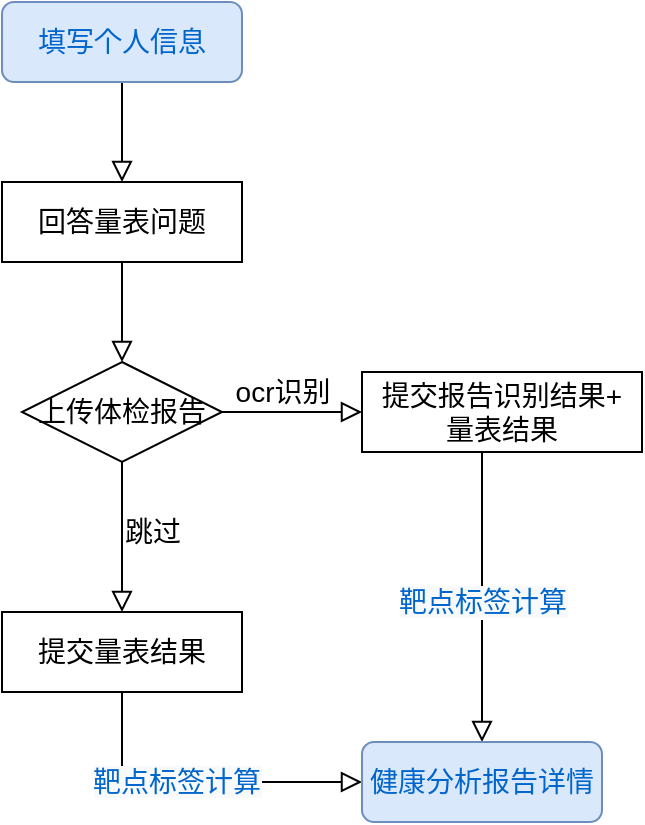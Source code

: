 <mxfile version="20.6.0" type="github" pages="4">
  <diagram id="C5RBs43oDa-KdzZeNtuy" name="Page-1">
    <mxGraphModel dx="981" dy="526" grid="1" gridSize="10" guides="1" tooltips="1" connect="1" arrows="1" fold="1" page="1" pageScale="1" pageWidth="827" pageHeight="1169" math="0" shadow="0">
      <root>
        <mxCell id="WIyWlLk6GJQsqaUBKTNV-0" />
        <mxCell id="WIyWlLk6GJQsqaUBKTNV-1" parent="WIyWlLk6GJQsqaUBKTNV-0" />
        <mxCell id="uPA5Kk64IpoEWsyWSFR3-6" style="edgeStyle=orthogonalEdgeStyle;shape=connector;rounded=0;orthogonalLoop=1;jettySize=auto;html=1;exitX=0.5;exitY=1;exitDx=0;exitDy=0;shadow=0;labelBackgroundColor=none;strokeColor=default;strokeWidth=1;fontFamily=Helvetica;fontSize=14;fontColor=default;endArrow=block;endFill=0;endSize=8;" edge="1" parent="WIyWlLk6GJQsqaUBKTNV-1" source="WIyWlLk6GJQsqaUBKTNV-3" target="uPA5Kk64IpoEWsyWSFR3-5">
          <mxGeometry relative="1" as="geometry" />
        </mxCell>
        <mxCell id="WIyWlLk6GJQsqaUBKTNV-3" value="填写个人信息" style="rounded=1;whiteSpace=wrap;html=1;fontSize=14;glass=0;strokeWidth=1;shadow=0;fillColor=#dae8fc;strokeColor=#6c8ebf;fontColor=#0066CC;" parent="WIyWlLk6GJQsqaUBKTNV-1" vertex="1">
          <mxGeometry x="160" y="80" width="120" height="40" as="geometry" />
        </mxCell>
        <mxCell id="uPA5Kk64IpoEWsyWSFR3-10" value="" style="edgeStyle=orthogonalEdgeStyle;shape=connector;rounded=0;orthogonalLoop=1;jettySize=auto;html=1;shadow=0;labelBackgroundColor=none;strokeColor=default;strokeWidth=1;fontFamily=Helvetica;fontSize=14;fontColor=default;endArrow=block;endFill=0;endSize=8;" edge="1" parent="WIyWlLk6GJQsqaUBKTNV-1" source="uPA5Kk64IpoEWsyWSFR3-5" target="uPA5Kk64IpoEWsyWSFR3-9">
          <mxGeometry relative="1" as="geometry" />
        </mxCell>
        <mxCell id="uPA5Kk64IpoEWsyWSFR3-5" value="回答量表问题" style="rounded=0;whiteSpace=wrap;html=1;fontFamily=Helvetica;fontSize=14;fontColor=default;" vertex="1" parent="WIyWlLk6GJQsqaUBKTNV-1">
          <mxGeometry x="160" y="170" width="120" height="40" as="geometry" />
        </mxCell>
        <mxCell id="uPA5Kk64IpoEWsyWSFR3-12" value="" style="edgeStyle=orthogonalEdgeStyle;shape=connector;rounded=0;orthogonalLoop=1;jettySize=auto;html=1;shadow=0;labelBackgroundColor=none;strokeColor=default;strokeWidth=1;fontFamily=Helvetica;fontSize=14;fontColor=default;endArrow=block;endFill=0;endSize=8;" edge="1" parent="WIyWlLk6GJQsqaUBKTNV-1" source="uPA5Kk64IpoEWsyWSFR3-9" target="uPA5Kk64IpoEWsyWSFR3-11">
          <mxGeometry relative="1" as="geometry" />
        </mxCell>
        <mxCell id="uPA5Kk64IpoEWsyWSFR3-16" value="" style="edgeStyle=orthogonalEdgeStyle;shape=connector;rounded=0;orthogonalLoop=1;jettySize=auto;html=1;shadow=0;labelBackgroundColor=none;strokeColor=default;strokeWidth=1;fontFamily=Helvetica;fontSize=14;fontColor=default;endArrow=block;endFill=0;endSize=8;" edge="1" parent="WIyWlLk6GJQsqaUBKTNV-1" source="uPA5Kk64IpoEWsyWSFR3-9" target="uPA5Kk64IpoEWsyWSFR3-15">
          <mxGeometry relative="1" as="geometry">
            <Array as="points">
              <mxPoint x="290" y="285" />
              <mxPoint x="290" y="285" />
            </Array>
          </mxGeometry>
        </mxCell>
        <mxCell id="uPA5Kk64IpoEWsyWSFR3-9" value="上传体检报告" style="rhombus;whiteSpace=wrap;html=1;fontSize=14;rounded=0;" vertex="1" parent="WIyWlLk6GJQsqaUBKTNV-1">
          <mxGeometry x="170" y="260" width="100" height="50" as="geometry" />
        </mxCell>
        <mxCell id="uPA5Kk64IpoEWsyWSFR3-20" style="edgeStyle=orthogonalEdgeStyle;shape=connector;rounded=0;orthogonalLoop=1;jettySize=auto;html=1;exitX=0.5;exitY=1;exitDx=0;exitDy=0;entryX=0;entryY=0.5;entryDx=0;entryDy=0;shadow=0;labelBackgroundColor=none;strokeColor=default;strokeWidth=1;fontFamily=Helvetica;fontSize=14;fontColor=default;endArrow=block;endFill=0;endSize=8;" edge="1" parent="WIyWlLk6GJQsqaUBKTNV-1" source="uPA5Kk64IpoEWsyWSFR3-11" target="uPA5Kk64IpoEWsyWSFR3-18">
          <mxGeometry relative="1" as="geometry" />
        </mxCell>
        <mxCell id="a7ockxT8gd_E8F5adEd2-1" value="&lt;span style=&quot;background-color: rgb(248, 249, 250);&quot;&gt;靶点标签计算&lt;/span&gt;" style="edgeLabel;html=1;align=center;verticalAlign=middle;resizable=0;points=[];fontSize=14;fontFamily=Helvetica;fontColor=#0066CC;" vertex="1" connectable="0" parent="uPA5Kk64IpoEWsyWSFR3-20">
          <mxGeometry x="-0.133" relative="1" as="geometry">
            <mxPoint as="offset" />
          </mxGeometry>
        </mxCell>
        <mxCell id="uPA5Kk64IpoEWsyWSFR3-11" value="提交量表结果" style="whiteSpace=wrap;html=1;fontSize=14;rounded=0;" vertex="1" parent="WIyWlLk6GJQsqaUBKTNV-1">
          <mxGeometry x="160" y="385" width="120" height="40" as="geometry" />
        </mxCell>
        <mxCell id="uPA5Kk64IpoEWsyWSFR3-14" value="跳过" style="text;html=1;align=center;verticalAlign=middle;resizable=0;points=[];autosize=1;strokeColor=none;fillColor=none;fontSize=14;fontFamily=Helvetica;fontColor=default;" vertex="1" parent="WIyWlLk6GJQsqaUBKTNV-1">
          <mxGeometry x="210" y="330" width="50" height="30" as="geometry" />
        </mxCell>
        <mxCell id="uPA5Kk64IpoEWsyWSFR3-19" style="edgeStyle=orthogonalEdgeStyle;shape=connector;rounded=0;orthogonalLoop=1;jettySize=auto;html=1;exitX=0.5;exitY=1;exitDx=0;exitDy=0;shadow=0;labelBackgroundColor=none;strokeColor=default;strokeWidth=1;fontFamily=Helvetica;fontSize=14;fontColor=default;endArrow=block;endFill=0;endSize=8;" edge="1" parent="WIyWlLk6GJQsqaUBKTNV-1" source="uPA5Kk64IpoEWsyWSFR3-15" target="uPA5Kk64IpoEWsyWSFR3-18">
          <mxGeometry relative="1" as="geometry">
            <Array as="points">
              <mxPoint x="400" y="340" />
              <mxPoint x="400" y="340" />
            </Array>
          </mxGeometry>
        </mxCell>
        <mxCell id="a7ockxT8gd_E8F5adEd2-0" value="&lt;span style=&quot;background-color: rgb(248, 249, 250);&quot;&gt;靶点标签计算&lt;/span&gt;" style="edgeLabel;html=1;align=center;verticalAlign=middle;resizable=0;points=[];fontSize=14;fontFamily=Helvetica;fontColor=#0066CC;" vertex="1" connectable="0" parent="uPA5Kk64IpoEWsyWSFR3-19">
          <mxGeometry x="-0.417" relative="1" as="geometry">
            <mxPoint y="40" as="offset" />
          </mxGeometry>
        </mxCell>
        <mxCell id="uPA5Kk64IpoEWsyWSFR3-15" value="提交报告识别结果+&lt;br style=&quot;font-size: 14px;&quot;&gt;量表结果" style="whiteSpace=wrap;html=1;fontSize=14;rounded=0;" vertex="1" parent="WIyWlLk6GJQsqaUBKTNV-1">
          <mxGeometry x="340" y="265" width="140" height="40" as="geometry" />
        </mxCell>
        <mxCell id="uPA5Kk64IpoEWsyWSFR3-17" value="ocr识别" style="text;html=1;align=center;verticalAlign=middle;resizable=0;points=[];autosize=1;strokeColor=none;fillColor=none;fontSize=14;fontFamily=Helvetica;fontColor=default;" vertex="1" parent="WIyWlLk6GJQsqaUBKTNV-1">
          <mxGeometry x="265" y="260" width="70" height="30" as="geometry" />
        </mxCell>
        <mxCell id="uPA5Kk64IpoEWsyWSFR3-18" value="健康分析报告详情" style="rounded=1;whiteSpace=wrap;html=1;fontSize=14;glass=0;strokeWidth=1;shadow=0;fillColor=#dae8fc;strokeColor=#6c8ebf;fontColor=#0066CC;" vertex="1" parent="WIyWlLk6GJQsqaUBKTNV-1">
          <mxGeometry x="340" y="450" width="120" height="40" as="geometry" />
        </mxCell>
      </root>
    </mxGraphModel>
  </diagram>
  <diagram id="mFHVo4JjALQR1NCGwVox" name="第 2 页">
    <mxGraphModel dx="1422" dy="762" grid="1" gridSize="10" guides="1" tooltips="1" connect="1" arrows="1" fold="1" page="1" pageScale="1" pageWidth="827" pageHeight="1169" math="0" shadow="0">
      <root>
        <mxCell id="0" />
        <mxCell id="1" parent="0" />
        <mxCell id="bR8g4ZqdBCdwD7VGyjoR-1" value="" style="rounded=0;html=1;jettySize=auto;orthogonalLoop=1;fontSize=14;endArrow=block;endFill=0;endSize=8;strokeWidth=1;shadow=0;labelBackgroundColor=none;edgeStyle=orthogonalEdgeStyle;" edge="1" parent="1" source="bR8g4ZqdBCdwD7VGyjoR-3" target="bR8g4ZqdBCdwD7VGyjoR-5">
          <mxGeometry relative="1" as="geometry" />
        </mxCell>
        <mxCell id="bR8g4ZqdBCdwD7VGyjoR-17" style="edgeStyle=orthogonalEdgeStyle;shape=connector;rounded=0;orthogonalLoop=1;jettySize=auto;html=1;exitX=0.5;exitY=1;exitDx=0;exitDy=0;shadow=0;labelBackgroundColor=none;strokeColor=default;strokeWidth=1;fontFamily=Helvetica;fontSize=14;fontColor=#0066CC;endArrow=block;endFill=0;endSize=8;" edge="1" parent="1" source="bR8g4ZqdBCdwD7VGyjoR-3" target="bR8g4ZqdBCdwD7VGyjoR-7">
          <mxGeometry relative="1" as="geometry" />
        </mxCell>
        <mxCell id="bR8g4ZqdBCdwD7VGyjoR-3" value="创建量表" style="rounded=1;whiteSpace=wrap;html=1;fontSize=14;glass=0;strokeWidth=1;shadow=0;fillColor=#dae8fc;strokeColor=#6c8ebf;fontColor=#0066CC;" vertex="1" parent="1">
          <mxGeometry x="220" y="185" width="120" height="40" as="geometry" />
        </mxCell>
        <mxCell id="bR8g4ZqdBCdwD7VGyjoR-4" value="是" style="edgeStyle=orthogonalEdgeStyle;rounded=0;html=1;jettySize=auto;orthogonalLoop=1;fontSize=14;endArrow=block;endFill=0;endSize=8;strokeWidth=1;shadow=0;labelBackgroundColor=none;" edge="1" parent="1" source="bR8g4ZqdBCdwD7VGyjoR-5" target="bR8g4ZqdBCdwD7VGyjoR-10">
          <mxGeometry y="10" relative="1" as="geometry">
            <mxPoint as="offset" />
            <mxPoint x="490" y="285" as="targetPoint" />
          </mxGeometry>
        </mxCell>
        <mxCell id="bR8g4ZqdBCdwD7VGyjoR-5" value="是否关联标签库" style="rhombus;whiteSpace=wrap;html=1;shadow=0;fontFamily=Helvetica;fontSize=14;align=center;strokeWidth=1;spacing=6;spacingTop=-4;" vertex="1" parent="1">
          <mxGeometry x="430" y="170" width="120" height="70" as="geometry" />
        </mxCell>
        <mxCell id="bR8g4ZqdBCdwD7VGyjoR-18" style="edgeStyle=orthogonalEdgeStyle;shape=connector;rounded=0;orthogonalLoop=1;jettySize=auto;html=1;shadow=0;labelBackgroundColor=none;strokeColor=default;strokeWidth=1;fontFamily=Helvetica;fontSize=14;fontColor=#0066CC;endArrow=block;endFill=0;endSize=8;" edge="1" parent="1" source="bR8g4ZqdBCdwD7VGyjoR-7" target="bR8g4ZqdBCdwD7VGyjoR-9">
          <mxGeometry relative="1" as="geometry" />
        </mxCell>
        <mxCell id="bR8g4ZqdBCdwD7VGyjoR-7" value="创建版本" style="rounded=0;whiteSpace=wrap;html=1;fontSize=14;" vertex="1" parent="1">
          <mxGeometry x="220" y="285" width="120" height="40" as="geometry" />
        </mxCell>
        <mxCell id="bR8g4ZqdBCdwD7VGyjoR-20" style="edgeStyle=orthogonalEdgeStyle;shape=connector;rounded=0;orthogonalLoop=1;jettySize=auto;html=1;exitX=1;exitY=0.5;exitDx=0;exitDy=0;shadow=0;labelBackgroundColor=none;strokeColor=default;strokeWidth=1;fontFamily=Helvetica;fontSize=14;fontColor=#0066CC;endArrow=block;endFill=0;endSize=8;" edge="1" parent="1" source="bR8g4ZqdBCdwD7VGyjoR-9" target="bR8g4ZqdBCdwD7VGyjoR-13">
          <mxGeometry relative="1" as="geometry" />
        </mxCell>
        <mxCell id="bR8g4ZqdBCdwD7VGyjoR-9" value="添加问题" style="whiteSpace=wrap;html=1;rounded=0;fontSize=14;" vertex="1" parent="1">
          <mxGeometry x="220" y="385" width="120" height="40" as="geometry" />
        </mxCell>
        <mxCell id="bR8g4ZqdBCdwD7VGyjoR-10" value="关联标签" style="rounded=0;whiteSpace=wrap;html=1;fontSize=14;" vertex="1" parent="1">
          <mxGeometry x="430" y="285" width="120" height="40" as="geometry" />
        </mxCell>
        <mxCell id="bR8g4ZqdBCdwD7VGyjoR-19" style="edgeStyle=orthogonalEdgeStyle;shape=connector;rounded=0;orthogonalLoop=1;jettySize=auto;html=1;exitX=0.5;exitY=0;exitDx=0;exitDy=0;entryX=0.5;entryY=1;entryDx=0;entryDy=0;shadow=0;labelBackgroundColor=none;strokeColor=default;strokeWidth=1;fontFamily=Helvetica;fontSize=14;fontColor=#0066CC;endArrow=block;endFill=0;endSize=8;" edge="1" parent="1" source="bR8g4ZqdBCdwD7VGyjoR-13" target="bR8g4ZqdBCdwD7VGyjoR-10">
          <mxGeometry relative="1" as="geometry" />
        </mxCell>
        <mxCell id="bR8g4ZqdBCdwD7VGyjoR-21" style="edgeStyle=orthogonalEdgeStyle;shape=connector;rounded=0;orthogonalLoop=1;jettySize=auto;html=1;exitX=0.5;exitY=1;exitDx=0;exitDy=0;entryX=0.5;entryY=0;entryDx=0;entryDy=0;shadow=0;labelBackgroundColor=none;strokeColor=default;strokeWidth=1;fontFamily=Helvetica;fontSize=14;fontColor=#0066CC;endArrow=block;endFill=0;endSize=8;" edge="1" parent="1" source="bR8g4ZqdBCdwD7VGyjoR-13" target="bR8g4ZqdBCdwD7VGyjoR-15">
          <mxGeometry relative="1" as="geometry" />
        </mxCell>
        <mxCell id="bR8g4ZqdBCdwD7VGyjoR-13" value="添加选项" style="whiteSpace=wrap;html=1;rounded=0;fontSize=14;" vertex="1" parent="1">
          <mxGeometry x="430" y="385" width="120" height="40" as="geometry" />
        </mxCell>
        <mxCell id="bR8g4ZqdBCdwD7VGyjoR-22" style="edgeStyle=orthogonalEdgeStyle;shape=connector;rounded=0;orthogonalLoop=1;jettySize=auto;html=1;exitX=0.5;exitY=1;exitDx=0;exitDy=0;entryX=0.5;entryY=0;entryDx=0;entryDy=0;shadow=0;labelBackgroundColor=none;strokeColor=default;strokeWidth=1;fontFamily=Helvetica;fontSize=14;fontColor=#0066CC;endArrow=block;endFill=0;endSize=8;" edge="1" parent="1" source="bR8g4ZqdBCdwD7VGyjoR-15" target="bR8g4ZqdBCdwD7VGyjoR-16">
          <mxGeometry relative="1" as="geometry" />
        </mxCell>
        <mxCell id="bR8g4ZqdBCdwD7VGyjoR-15" value="逻辑设置" style="whiteSpace=wrap;html=1;rounded=0;fontSize=14;" vertex="1" parent="1">
          <mxGeometry x="430" y="495" width="120" height="40" as="geometry" />
        </mxCell>
        <mxCell id="bR8g4ZqdBCdwD7VGyjoR-16" value="发布版本" style="rounded=1;whiteSpace=wrap;html=1;fillColor=#dae8fc;strokeColor=#6c8ebf;fontColor=#0066CC;fontSize=14;" vertex="1" parent="1">
          <mxGeometry x="430" y="595" width="120" height="40" as="geometry" />
        </mxCell>
      </root>
    </mxGraphModel>
  </diagram>
  <diagram id="Ik3aWPApvec9ot1NYcCt" name="第 3 页">
    <mxGraphModel dx="1422" dy="762" grid="1" gridSize="10" guides="1" tooltips="1" connect="1" arrows="1" fold="1" page="1" pageScale="1" pageWidth="827" pageHeight="1169" math="0" shadow="0">
      <root>
        <mxCell id="0" />
        <mxCell id="1" parent="0" />
        <mxCell id="OA80xv9Hm5rJ5fd9N5_D-1" style="edgeStyle=orthogonalEdgeStyle;shape=connector;rounded=0;orthogonalLoop=1;jettySize=auto;html=1;exitX=0.5;exitY=1;exitDx=0;exitDy=0;shadow=0;labelBackgroundColor=none;strokeColor=default;strokeWidth=1;fontFamily=Helvetica;fontSize=11;fontColor=default;endArrow=block;endFill=0;endSize=8;entryX=0.5;entryY=0;entryDx=0;entryDy=0;" edge="1" parent="1" source="OA80xv9Hm5rJ5fd9N5_D-2" target="OA80xv9Hm5rJ5fd9N5_D-7">
          <mxGeometry relative="1" as="geometry">
            <mxPoint x="210" y="130" as="targetPoint" />
          </mxGeometry>
        </mxCell>
        <mxCell id="OA80xv9Hm5rJ5fd9N5_D-2" value="B端&lt;br style=&quot;font-size: 14px;&quot;&gt;回答量表问题" style="rounded=1;whiteSpace=wrap;html=1;fontSize=14;glass=0;strokeWidth=1;shadow=0;fillColor=#dae8fc;strokeColor=#6c8ebf;fontColor=#0066CC;" vertex="1" parent="1">
          <mxGeometry x="150" y="40" width="120" height="40" as="geometry" />
        </mxCell>
        <mxCell id="OA80xv9Hm5rJ5fd9N5_D-19" style="edgeStyle=orthogonalEdgeStyle;shape=connector;rounded=0;orthogonalLoop=1;jettySize=auto;html=1;exitX=0.5;exitY=1;exitDx=0;exitDy=0;shadow=0;labelBackgroundColor=none;strokeColor=default;strokeWidth=1;fontFamily=Helvetica;fontSize=11;fontColor=#0066CC;endArrow=block;endFill=0;endSize=8;entryX=0.5;entryY=0;entryDx=0;entryDy=0;" edge="1" parent="1" source="OA80xv9Hm5rJ5fd9N5_D-7" target="OA80xv9Hm5rJ5fd9N5_D-26">
          <mxGeometry relative="1" as="geometry">
            <mxPoint x="90" y="230" as="targetPoint" />
            <Array as="points">
              <mxPoint x="210" y="190" />
              <mxPoint x="90" y="190" />
            </Array>
          </mxGeometry>
        </mxCell>
        <mxCell id="ejyXM2cy9NARYz0SqzPb-1" value="跳过" style="edgeLabel;html=1;align=center;verticalAlign=middle;resizable=0;points=[];fontSize=14;fontFamily=Helvetica;fontColor=#0066CC;" vertex="1" connectable="0" parent="OA80xv9Hm5rJ5fd9N5_D-19">
          <mxGeometry x="-0.211" relative="1" as="geometry">
            <mxPoint as="offset" />
          </mxGeometry>
        </mxCell>
        <mxCell id="OA80xv9Hm5rJ5fd9N5_D-20" style="edgeStyle=orthogonalEdgeStyle;shape=connector;rounded=0;orthogonalLoop=1;jettySize=auto;html=1;exitX=0.5;exitY=1;exitDx=0;exitDy=0;shadow=0;labelBackgroundColor=none;strokeColor=default;strokeWidth=1;fontFamily=Helvetica;fontSize=11;fontColor=#0066CC;endArrow=block;endFill=0;endSize=8;" edge="1" parent="1" source="OA80xv9Hm5rJ5fd9N5_D-7">
          <mxGeometry relative="1" as="geometry">
            <mxPoint x="330" y="220" as="targetPoint" />
          </mxGeometry>
        </mxCell>
        <mxCell id="ejyXM2cy9NARYz0SqzPb-2" value="&lt;span style=&quot;background-color: rgb(248, 249, 250);&quot;&gt;&lt;font style=&quot;font-size: 14px;&quot;&gt;ocr识别&lt;/font&gt;&lt;/span&gt;" style="edgeLabel;html=1;align=center;verticalAlign=middle;resizable=0;points=[];fontSize=14;fontFamily=Helvetica;fontColor=#0066CC;" vertex="1" connectable="0" parent="OA80xv9Hm5rJ5fd9N5_D-20">
          <mxGeometry x="0.156" relative="1" as="geometry">
            <mxPoint as="offset" />
          </mxGeometry>
        </mxCell>
        <mxCell id="OA80xv9Hm5rJ5fd9N5_D-7" value="上传体检报告" style="rhombus;whiteSpace=wrap;html=1;fontSize=14;rounded=0;" vertex="1" parent="1">
          <mxGeometry x="147.5" y="110" width="125" height="50" as="geometry" />
        </mxCell>
        <mxCell id="OA80xv9Hm5rJ5fd9N5_D-26" value="&lt;span style=&quot;font-size: 14px;&quot;&gt;提交量表结果&lt;/span&gt;" style="rounded=1;whiteSpace=wrap;html=1;fontSize=14;glass=0;strokeWidth=1;shadow=0;fillColor=#dae8fc;strokeColor=#6c8ebf;fontColor=#0066CC;" vertex="1" parent="1">
          <mxGeometry x="30" y="220" width="120" height="60" as="geometry" />
        </mxCell>
        <mxCell id="OA80xv9Hm5rJ5fd9N5_D-27" value="&lt;span style=&quot;font-size: 14px;&quot;&gt;提交报告识别结果+&lt;/span&gt;&lt;br style=&quot;font-size: 14px;&quot;&gt;&lt;span style=&quot;font-size: 14px;&quot;&gt;量表结果&amp;nbsp;&lt;/span&gt;" style="rounded=1;whiteSpace=wrap;html=1;fontSize=14;glass=0;strokeWidth=1;shadow=0;fillColor=#dae8fc;strokeColor=#6c8ebf;fontColor=#0066CC;" vertex="1" parent="1">
          <mxGeometry x="270" y="220" width="120" height="60" as="geometry" />
        </mxCell>
      </root>
    </mxGraphModel>
  </diagram>
  <diagram id="NoW4nZaelwq5kvm14gWY" name="第 4 页">
    <mxGraphModel dx="1422" dy="762" grid="1" gridSize="10" guides="1" tooltips="1" connect="1" arrows="1" fold="1" page="1" pageScale="1" pageWidth="827" pageHeight="1169" math="0" shadow="0">
      <root>
        <mxCell id="0" />
        <mxCell id="1" parent="0" />
        <mxCell id="fM-O2CwVUyrvt5XrUlfc-4" style="edgeStyle=orthogonalEdgeStyle;shape=connector;rounded=0;orthogonalLoop=1;jettySize=auto;html=1;exitX=0.5;exitY=1;exitDx=0;exitDy=0;entryX=0.5;entryY=0;entryDx=0;entryDy=0;shadow=0;labelBackgroundColor=none;strokeColor=default;strokeWidth=1;fontFamily=Helvetica;fontSize=14;fontColor=#1A1A1A;endArrow=block;endFill=0;endSize=8;" edge="1" parent="1" source="fM-O2CwVUyrvt5XrUlfc-1" target="fM-O2CwVUyrvt5XrUlfc-3">
          <mxGeometry relative="1" as="geometry" />
        </mxCell>
        <mxCell id="fM-O2CwVUyrvt5XrUlfc-1" value="&lt;font style=&quot;font-size: 14px;&quot;&gt;营养师工作台&lt;/font&gt;" style="rounded=1;whiteSpace=wrap;html=1;fontSize=12;glass=0;strokeWidth=1;shadow=0;fillColor=#dae8fc;strokeColor=#6c8ebf;fontColor=#0066CC;" vertex="1" parent="1">
          <mxGeometry x="294" y="50" width="120" height="40" as="geometry" />
        </mxCell>
        <mxCell id="fM-O2CwVUyrvt5XrUlfc-20" style="edgeStyle=orthogonalEdgeStyle;shape=connector;rounded=0;orthogonalLoop=1;jettySize=auto;html=1;exitX=1;exitY=0.5;exitDx=0;exitDy=0;shadow=0;labelBackgroundColor=none;strokeColor=default;strokeWidth=1;fontFamily=Helvetica;fontSize=14;fontColor=#1A1A1A;endArrow=block;endFill=0;endSize=8;" edge="1" parent="1" source="fM-O2CwVUyrvt5XrUlfc-2">
          <mxGeometry relative="1" as="geometry">
            <mxPoint x="290" y="70" as="targetPoint" />
          </mxGeometry>
        </mxCell>
        <mxCell id="fM-O2CwVUyrvt5XrUlfc-2" value="&lt;font color=&quot;#1a1a1a&quot; style=&quot;font-size: 14px;&quot;&gt;调查结果&lt;/font&gt;" style="shape=document;whiteSpace=wrap;html=1;boundedLbl=1;fontFamily=Helvetica;fontSize=11;fontColor=#0066CC;" vertex="1" parent="1">
          <mxGeometry x="40" y="40" width="120" height="60" as="geometry" />
        </mxCell>
        <mxCell id="fM-O2CwVUyrvt5XrUlfc-6" style="edgeStyle=orthogonalEdgeStyle;shape=connector;rounded=0;orthogonalLoop=1;jettySize=auto;html=1;exitX=0.5;exitY=1;exitDx=0;exitDy=0;shadow=0;labelBackgroundColor=none;strokeColor=default;strokeWidth=1;fontFamily=Helvetica;fontSize=14;fontColor=#1A1A1A;endArrow=block;endFill=0;endSize=8;" edge="1" parent="1" source="fM-O2CwVUyrvt5XrUlfc-3" target="fM-O2CwVUyrvt5XrUlfc-5">
          <mxGeometry relative="1" as="geometry" />
        </mxCell>
        <mxCell id="fM-O2CwVUyrvt5XrUlfc-25" style="edgeStyle=orthogonalEdgeStyle;shape=connector;rounded=0;orthogonalLoop=1;jettySize=auto;html=1;exitX=1;exitY=0.5;exitDx=0;exitDy=0;entryX=0;entryY=0.394;entryDx=0;entryDy=0;entryPerimeter=0;shadow=0;labelBackgroundColor=none;strokeColor=default;strokeWidth=1;fontFamily=Helvetica;fontSize=13;fontColor=#000000;endArrow=block;endFill=0;endSize=8;" edge="1" parent="1" source="fM-O2CwVUyrvt5XrUlfc-3" target="fM-O2CwVUyrvt5XrUlfc-23">
          <mxGeometry relative="1" as="geometry" />
        </mxCell>
        <mxCell id="fM-O2CwVUyrvt5XrUlfc-3" value="客户详情" style="rounded=0;whiteSpace=wrap;html=1;fontFamily=Helvetica;fontSize=14;fontColor=#1A1A1A;" vertex="1" parent="1">
          <mxGeometry x="294" y="130" width="120" height="40" as="geometry" />
        </mxCell>
        <mxCell id="fM-O2CwVUyrvt5XrUlfc-8" value="" style="edgeStyle=orthogonalEdgeStyle;shape=connector;rounded=0;orthogonalLoop=1;jettySize=auto;html=1;shadow=0;labelBackgroundColor=none;strokeColor=default;strokeWidth=1;fontFamily=Helvetica;fontSize=14;fontColor=#1A1A1A;endArrow=block;endFill=0;endSize=8;" edge="1" parent="1" source="fM-O2CwVUyrvt5XrUlfc-5" target="fM-O2CwVUyrvt5XrUlfc-7">
          <mxGeometry relative="1" as="geometry" />
        </mxCell>
        <mxCell id="fM-O2CwVUyrvt5XrUlfc-12" style="edgeStyle=orthogonalEdgeStyle;shape=connector;rounded=0;orthogonalLoop=1;jettySize=auto;html=1;exitX=1;exitY=0.5;exitDx=0;exitDy=0;entryX=0.5;entryY=0;entryDx=0;entryDy=0;shadow=0;labelBackgroundColor=none;strokeColor=default;strokeWidth=1;fontFamily=Helvetica;fontSize=14;fontColor=#1A1A1A;endArrow=block;endFill=0;endSize=8;" edge="1" parent="1" source="fM-O2CwVUyrvt5XrUlfc-5" target="fM-O2CwVUyrvt5XrUlfc-11">
          <mxGeometry relative="1" as="geometry" />
        </mxCell>
        <mxCell id="fM-O2CwVUyrvt5XrUlfc-5" value="服务状态" style="rhombus;whiteSpace=wrap;html=1;fontSize=14;fontColor=#1A1A1A;rounded=0;fontFamily=Helvetica;" vertex="1" parent="1">
          <mxGeometry x="294" y="210" width="120" height="50" as="geometry" />
        </mxCell>
        <mxCell id="fM-O2CwVUyrvt5XrUlfc-15" style="edgeStyle=orthogonalEdgeStyle;shape=connector;rounded=0;orthogonalLoop=1;jettySize=auto;html=1;exitX=0.5;exitY=1;exitDx=0;exitDy=0;shadow=0;labelBackgroundColor=none;strokeColor=default;strokeWidth=1;fontFamily=Helvetica;fontSize=14;fontColor=#1A1A1A;endArrow=block;endFill=0;endSize=8;" edge="1" parent="1" source="fM-O2CwVUyrvt5XrUlfc-7" target="fM-O2CwVUyrvt5XrUlfc-14">
          <mxGeometry relative="1" as="geometry">
            <mxPoint x="160" y="435" as="sourcePoint" />
          </mxGeometry>
        </mxCell>
        <mxCell id="fM-O2CwVUyrvt5XrUlfc-17" value="更新pdf" style="edgeLabel;html=1;align=center;verticalAlign=middle;resizable=0;points=[];fontSize=14;fontFamily=Helvetica;fontColor=#1A1A1A;" vertex="1" connectable="0" parent="fM-O2CwVUyrvt5XrUlfc-15">
          <mxGeometry x="-0.147" y="1" relative="1" as="geometry">
            <mxPoint x="37" as="offset" />
          </mxGeometry>
        </mxCell>
        <mxCell id="fM-O2CwVUyrvt5XrUlfc-7" value="修改并保存&lt;br&gt;营养配方" style="whiteSpace=wrap;html=1;fontSize=14;fontColor=#1A1A1A;rounded=0;" vertex="1" parent="1">
          <mxGeometry x="110" y="330" width="120" height="40" as="geometry" />
        </mxCell>
        <mxCell id="fM-O2CwVUyrvt5XrUlfc-10" value="已完成" style="text;html=1;align=center;verticalAlign=middle;resizable=0;points=[];autosize=1;strokeColor=none;fillColor=none;fontSize=14;fontFamily=Helvetica;fontColor=#0066CC;" vertex="1" parent="1">
          <mxGeometry x="200" y="210" width="70" height="30" as="geometry" />
        </mxCell>
        <mxCell id="fM-O2CwVUyrvt5XrUlfc-16" style="edgeStyle=orthogonalEdgeStyle;shape=connector;rounded=0;orthogonalLoop=1;jettySize=auto;html=1;exitX=0.5;exitY=1;exitDx=0;exitDy=0;shadow=0;labelBackgroundColor=none;strokeColor=default;strokeWidth=1;fontFamily=Helvetica;fontSize=14;fontColor=#1A1A1A;endArrow=block;endFill=0;endSize=8;" edge="1" parent="1" source="fM-O2CwVUyrvt5XrUlfc-11">
          <mxGeometry relative="1" as="geometry">
            <mxPoint x="350" y="545" as="targetPoint" />
            <mxPoint x="550" y="435" as="sourcePoint" />
          </mxGeometry>
        </mxCell>
        <mxCell id="fM-O2CwVUyrvt5XrUlfc-18" value="生成pdf" style="edgeLabel;html=1;align=center;verticalAlign=middle;resizable=0;points=[];fontSize=14;fontFamily=Helvetica;fontColor=#1A1A1A;" vertex="1" connectable="0" parent="fM-O2CwVUyrvt5XrUlfc-16">
          <mxGeometry x="-0.097" y="-1" relative="1" as="geometry">
            <mxPoint x="-33" as="offset" />
          </mxGeometry>
        </mxCell>
        <mxCell id="fM-O2CwVUyrvt5XrUlfc-19" value="服务状态更新为已完成" style="edgeLabel;html=1;align=center;verticalAlign=middle;resizable=0;points=[];fontSize=14;fontFamily=Helvetica;fontColor=#1A1A1A;" vertex="1" connectable="0" parent="fM-O2CwVUyrvt5XrUlfc-16">
          <mxGeometry x="-0.755" y="-1" relative="1" as="geometry">
            <mxPoint y="-8" as="offset" />
          </mxGeometry>
        </mxCell>
        <mxCell id="fM-O2CwVUyrvt5XrUlfc-11" value="保存营养配方" style="whiteSpace=wrap;html=1;fontSize=14;fontColor=#1A1A1A;rounded=0;fontFamily=Helvetica;" vertex="1" parent="1">
          <mxGeometry x="500" y="330" width="120" height="40" as="geometry" />
        </mxCell>
        <mxCell id="fM-O2CwVUyrvt5XrUlfc-13" value="未完成" style="text;html=1;align=center;verticalAlign=middle;resizable=0;points=[];autosize=1;strokeColor=none;fillColor=none;fontSize=14;fontFamily=Helvetica;fontColor=#0066CC;" vertex="1" parent="1">
          <mxGeometry x="440" y="210" width="70" height="30" as="geometry" />
        </mxCell>
        <mxCell id="fM-O2CwVUyrvt5XrUlfc-14" value="&lt;font style=&quot;font-size: 14px;&quot;&gt;下载健康分析报告pdf&lt;/font&gt;" style="rounded=1;whiteSpace=wrap;html=1;fontSize=12;glass=0;strokeWidth=1;shadow=0;fillColor=#dae8fc;strokeColor=#6c8ebf;fontColor=#0066CC;" vertex="1" parent="1">
          <mxGeometry x="290" y="545" width="120" height="40" as="geometry" />
        </mxCell>
        <mxCell id="fM-O2CwVUyrvt5XrUlfc-23" value="&lt;p style=&quot;margin-top: 0pt; margin-bottom: 0pt; margin-left: 0in; text-align: left; direction: ltr; unicode-bidi: embed; word-break: normal; line-height: 0px; font-size: 13px;&quot;&gt;&lt;font style=&quot;font-size: 13px;&quot;&gt;&lt;span style=&quot;font-family: 等线;&quot;&gt;查看&lt;/span&gt;&lt;span style=&quot;font-family: 等线;&quot;&gt;/&lt;/span&gt;&lt;span style=&quot;font-family: 等线;&quot;&gt;修改用户画像&lt;/span&gt;&lt;/font&gt;&lt;/p&gt;&lt;font style=&quot;font-size: 13px;&quot;&gt;&lt;br&gt;&lt;br&gt;&lt;/font&gt;&lt;p style=&quot;margin-top: 0pt; margin-bottom: 0pt; margin-left: 0in; text-align: left; direction: ltr; unicode-bidi: embed; word-break: normal; line-height: 0px; font-size: 13px;&quot;&gt;&lt;span style=&quot;font-family: 等线;&quot;&gt;&lt;font style=&quot;font-size: 13px;&quot;&gt;查看营养调查详情&lt;/font&gt;&lt;/span&gt;&lt;/p&gt;&lt;font style=&quot;font-size: 13px;&quot;&gt;&lt;br&gt;&lt;br&gt;&lt;/font&gt;&lt;p style=&quot;margin-top: 0pt; margin-bottom: 0pt; margin-left: 0in; text-align: left; direction: ltr; unicode-bidi: embed; word-break: normal; line-height: 0px; font-size: 13px;&quot;&gt;&lt;font style=&quot;font-size: 13px;&quot;&gt;&lt;span style=&quot;font-family: 等线;&quot;&gt;查看&lt;/span&gt;&lt;span style=&quot;font-family: 等线;&quot;&gt;/&lt;/span&gt;&lt;span style=&quot;font-family: 等线;&quot;&gt;修改体检结果详情&lt;/span&gt;&lt;/font&gt;&lt;/p&gt;&lt;font style=&quot;font-size: 13px;&quot;&gt;&lt;br&gt;&lt;br&gt;&lt;/font&gt;&lt;p style=&quot;margin-top: 0pt; margin-bottom: 0pt; margin-left: 0in; text-align: left; direction: ltr; unicode-bidi: embed; word-break: normal; line-height: 0px; font-size: 13px;&quot;&gt;&lt;font style=&quot;font-size: 13px;&quot;&gt;&lt;span style=&quot;font-family: 等线;&quot;&gt;查看&lt;/span&gt;&lt;span style=&quot;font-family: 等线;&quot;&gt;/&lt;/span&gt;&lt;span style=&quot;font-family: 等线;&quot;&gt;修改靶点、靶点分析&lt;/span&gt;&lt;/font&gt;&lt;/p&gt;&lt;font style=&quot;font-size: 13px;&quot;&gt;&lt;br&gt;&lt;br&gt;&lt;/font&gt;&lt;p style=&quot;margin-top: 0pt; margin-bottom: 0pt; margin-left: 0in; text-align: left; direction: ltr; unicode-bidi: embed; word-break: normal; line-height: 0px; font-size: 13px;&quot;&gt;&lt;font style=&quot;font-size: 13px;&quot;&gt;&lt;span style=&quot;font-family: 等线;&quot;&gt;查看&lt;/span&gt;&lt;span style=&quot;font-family: 等线;&quot;&gt;/&lt;/span&gt;&lt;span style=&quot;font-family: 等线;&quot;&gt;修改干预建议&lt;/span&gt;&lt;/font&gt;&lt;/p&gt;" style="rounded=0;whiteSpace=wrap;html=1;fillStyle=auto;strokeColor=#000000;fontFamily=Helvetica;fontSize=11;fontColor=#000000;fillColor=none;gradientColor=none;" vertex="1" parent="1">
          <mxGeometry x="630" y="87" width="170" height="160" as="geometry" />
        </mxCell>
      </root>
    </mxGraphModel>
  </diagram>
</mxfile>
